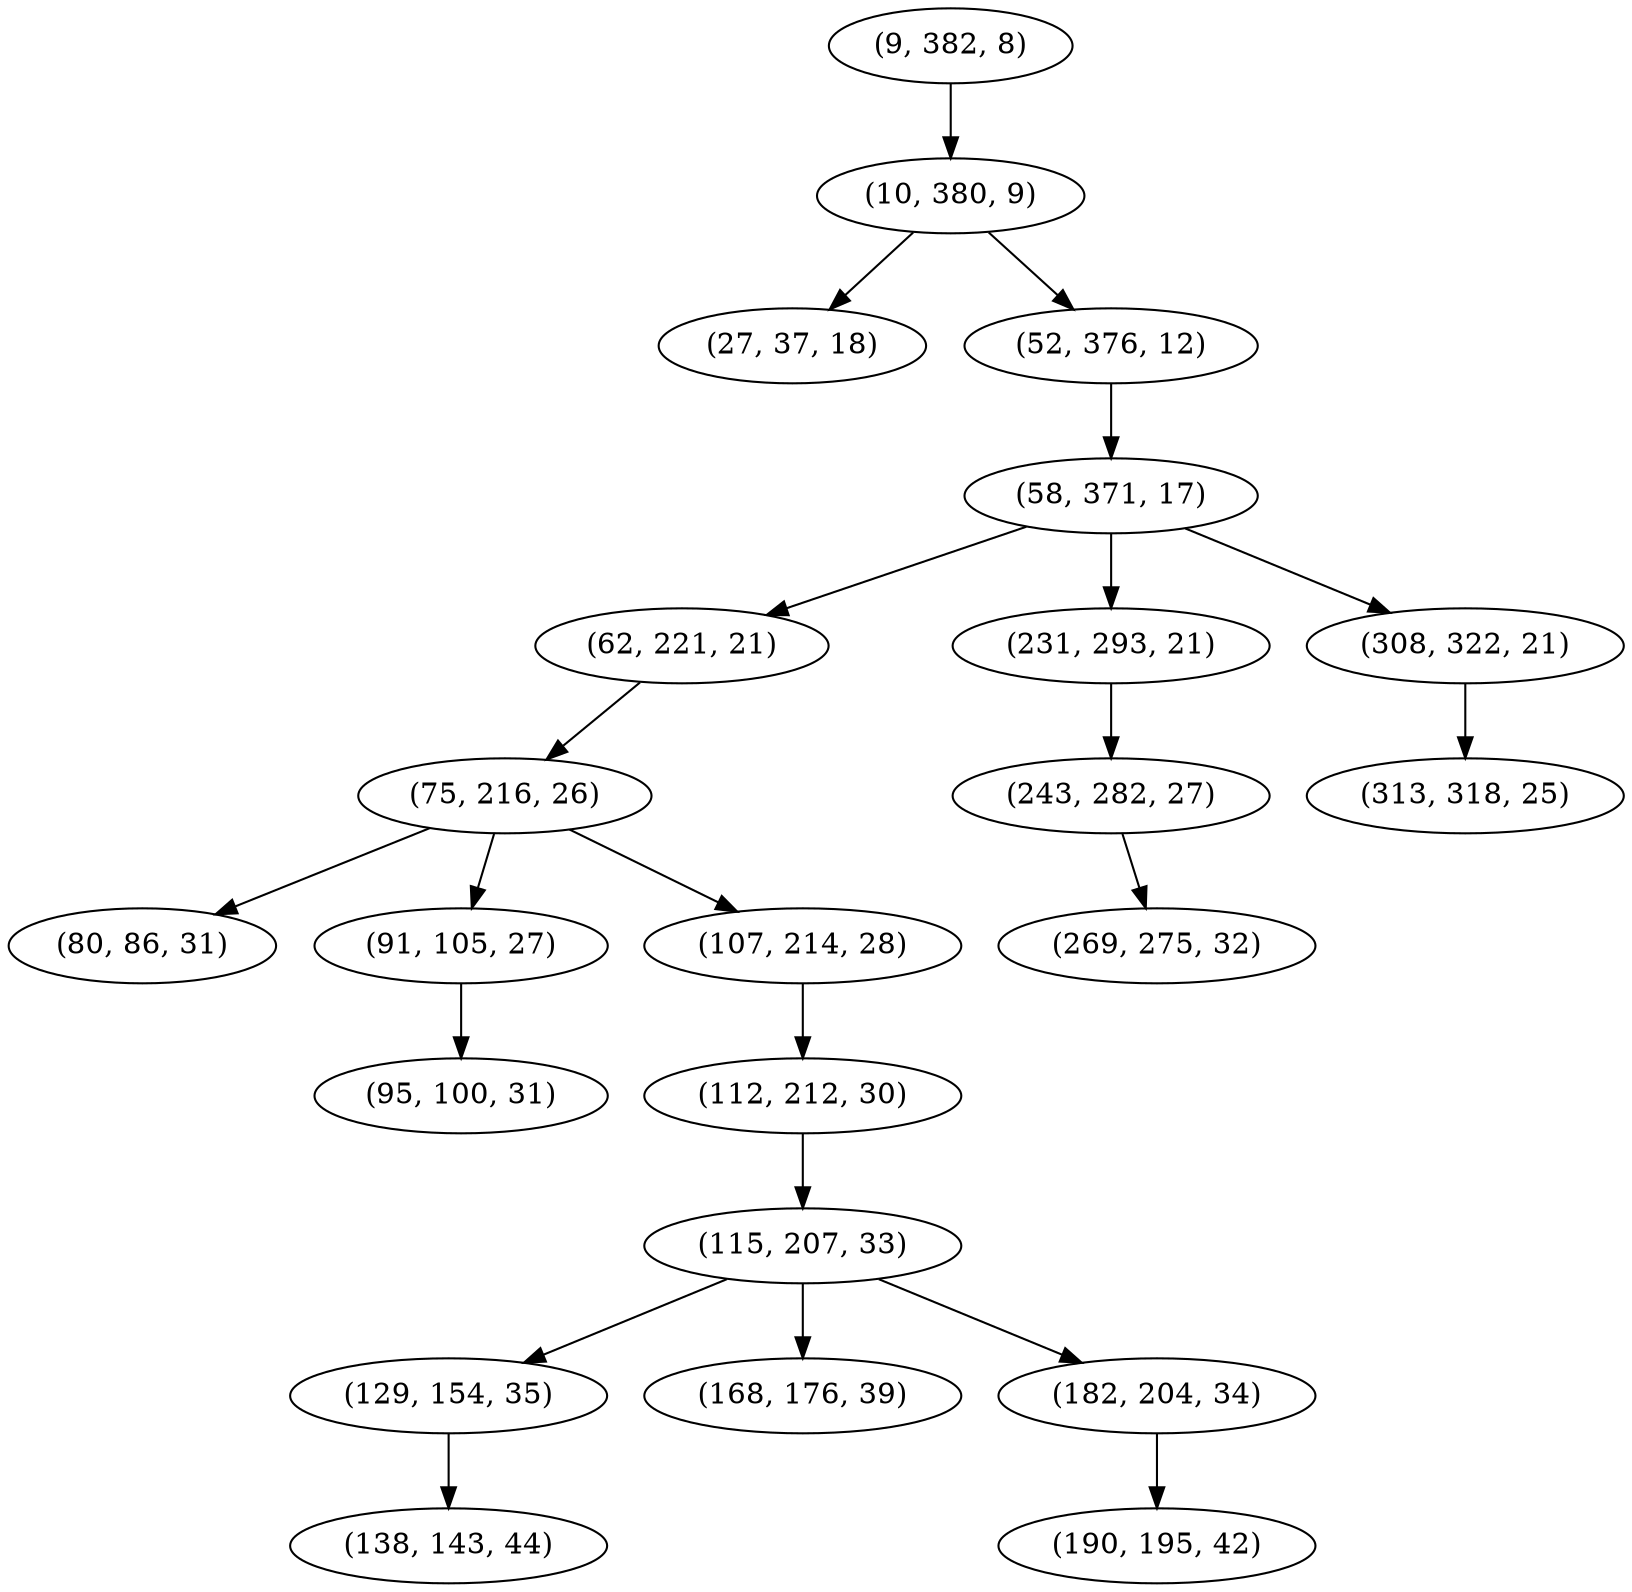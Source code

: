 digraph tree {
    "(9, 382, 8)";
    "(10, 380, 9)";
    "(27, 37, 18)";
    "(52, 376, 12)";
    "(58, 371, 17)";
    "(62, 221, 21)";
    "(75, 216, 26)";
    "(80, 86, 31)";
    "(91, 105, 27)";
    "(95, 100, 31)";
    "(107, 214, 28)";
    "(112, 212, 30)";
    "(115, 207, 33)";
    "(129, 154, 35)";
    "(138, 143, 44)";
    "(168, 176, 39)";
    "(182, 204, 34)";
    "(190, 195, 42)";
    "(231, 293, 21)";
    "(243, 282, 27)";
    "(269, 275, 32)";
    "(308, 322, 21)";
    "(313, 318, 25)";
    "(9, 382, 8)" -> "(10, 380, 9)";
    "(10, 380, 9)" -> "(27, 37, 18)";
    "(10, 380, 9)" -> "(52, 376, 12)";
    "(52, 376, 12)" -> "(58, 371, 17)";
    "(58, 371, 17)" -> "(62, 221, 21)";
    "(58, 371, 17)" -> "(231, 293, 21)";
    "(58, 371, 17)" -> "(308, 322, 21)";
    "(62, 221, 21)" -> "(75, 216, 26)";
    "(75, 216, 26)" -> "(80, 86, 31)";
    "(75, 216, 26)" -> "(91, 105, 27)";
    "(75, 216, 26)" -> "(107, 214, 28)";
    "(91, 105, 27)" -> "(95, 100, 31)";
    "(107, 214, 28)" -> "(112, 212, 30)";
    "(112, 212, 30)" -> "(115, 207, 33)";
    "(115, 207, 33)" -> "(129, 154, 35)";
    "(115, 207, 33)" -> "(168, 176, 39)";
    "(115, 207, 33)" -> "(182, 204, 34)";
    "(129, 154, 35)" -> "(138, 143, 44)";
    "(182, 204, 34)" -> "(190, 195, 42)";
    "(231, 293, 21)" -> "(243, 282, 27)";
    "(243, 282, 27)" -> "(269, 275, 32)";
    "(308, 322, 21)" -> "(313, 318, 25)";
}
